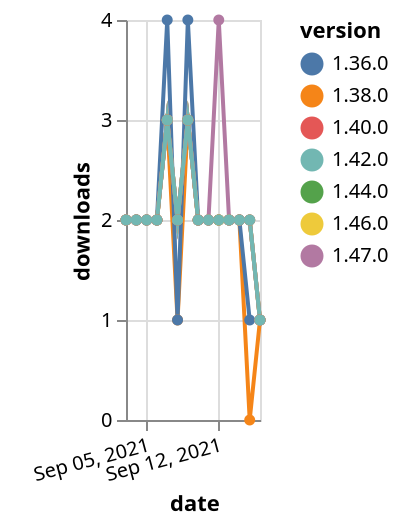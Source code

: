 {"$schema": "https://vega.github.io/schema/vega-lite/v5.json", "description": "A simple bar chart with embedded data.", "data": {"values": [{"date": "2021-09-03", "total": 1636, "delta": 2, "version": "1.44.0"}, {"date": "2021-09-04", "total": 1638, "delta": 2, "version": "1.44.0"}, {"date": "2021-09-05", "total": 1640, "delta": 2, "version": "1.44.0"}, {"date": "2021-09-06", "total": 1642, "delta": 2, "version": "1.44.0"}, {"date": "2021-09-07", "total": 1645, "delta": 3, "version": "1.44.0"}, {"date": "2021-09-08", "total": 1647, "delta": 2, "version": "1.44.0"}, {"date": "2021-09-09", "total": 1650, "delta": 3, "version": "1.44.0"}, {"date": "2021-09-10", "total": 1652, "delta": 2, "version": "1.44.0"}, {"date": "2021-09-11", "total": 1654, "delta": 2, "version": "1.44.0"}, {"date": "2021-09-12", "total": 1656, "delta": 2, "version": "1.44.0"}, {"date": "2021-09-13", "total": 1658, "delta": 2, "version": "1.44.0"}, {"date": "2021-09-14", "total": 1660, "delta": 2, "version": "1.44.0"}, {"date": "2021-09-15", "total": 1662, "delta": 2, "version": "1.44.0"}, {"date": "2021-09-16", "total": 1663, "delta": 1, "version": "1.44.0"}, {"date": "2021-09-03", "total": 2565, "delta": 2, "version": "1.38.0"}, {"date": "2021-09-04", "total": 2567, "delta": 2, "version": "1.38.0"}, {"date": "2021-09-05", "total": 2569, "delta": 2, "version": "1.38.0"}, {"date": "2021-09-06", "total": 2571, "delta": 2, "version": "1.38.0"}, {"date": "2021-09-07", "total": 2574, "delta": 3, "version": "1.38.0"}, {"date": "2021-09-08", "total": 2575, "delta": 1, "version": "1.38.0"}, {"date": "2021-09-09", "total": 2578, "delta": 3, "version": "1.38.0"}, {"date": "2021-09-10", "total": 2580, "delta": 2, "version": "1.38.0"}, {"date": "2021-09-11", "total": 2582, "delta": 2, "version": "1.38.0"}, {"date": "2021-09-12", "total": 2584, "delta": 2, "version": "1.38.0"}, {"date": "2021-09-13", "total": 2586, "delta": 2, "version": "1.38.0"}, {"date": "2021-09-14", "total": 2588, "delta": 2, "version": "1.38.0"}, {"date": "2021-09-15", "total": 2588, "delta": 0, "version": "1.38.0"}, {"date": "2021-09-16", "total": 2589, "delta": 1, "version": "1.38.0"}, {"date": "2021-09-03", "total": 3018, "delta": 2, "version": "1.36.0"}, {"date": "2021-09-04", "total": 3020, "delta": 2, "version": "1.36.0"}, {"date": "2021-09-05", "total": 3022, "delta": 2, "version": "1.36.0"}, {"date": "2021-09-06", "total": 3024, "delta": 2, "version": "1.36.0"}, {"date": "2021-09-07", "total": 3028, "delta": 4, "version": "1.36.0"}, {"date": "2021-09-08", "total": 3029, "delta": 1, "version": "1.36.0"}, {"date": "2021-09-09", "total": 3033, "delta": 4, "version": "1.36.0"}, {"date": "2021-09-10", "total": 3035, "delta": 2, "version": "1.36.0"}, {"date": "2021-09-11", "total": 3037, "delta": 2, "version": "1.36.0"}, {"date": "2021-09-12", "total": 3039, "delta": 2, "version": "1.36.0"}, {"date": "2021-09-13", "total": 3041, "delta": 2, "version": "1.36.0"}, {"date": "2021-09-14", "total": 3043, "delta": 2, "version": "1.36.0"}, {"date": "2021-09-15", "total": 3044, "delta": 1, "version": "1.36.0"}, {"date": "2021-09-16", "total": 3045, "delta": 1, "version": "1.36.0"}, {"date": "2021-09-03", "total": 2247, "delta": 2, "version": "1.40.0"}, {"date": "2021-09-04", "total": 2249, "delta": 2, "version": "1.40.0"}, {"date": "2021-09-05", "total": 2251, "delta": 2, "version": "1.40.0"}, {"date": "2021-09-06", "total": 2253, "delta": 2, "version": "1.40.0"}, {"date": "2021-09-07", "total": 2256, "delta": 3, "version": "1.40.0"}, {"date": "2021-09-08", "total": 2258, "delta": 2, "version": "1.40.0"}, {"date": "2021-09-09", "total": 2261, "delta": 3, "version": "1.40.0"}, {"date": "2021-09-10", "total": 2263, "delta": 2, "version": "1.40.0"}, {"date": "2021-09-11", "total": 2265, "delta": 2, "version": "1.40.0"}, {"date": "2021-09-12", "total": 2267, "delta": 2, "version": "1.40.0"}, {"date": "2021-09-13", "total": 2269, "delta": 2, "version": "1.40.0"}, {"date": "2021-09-14", "total": 2271, "delta": 2, "version": "1.40.0"}, {"date": "2021-09-15", "total": 2273, "delta": 2, "version": "1.40.0"}, {"date": "2021-09-16", "total": 2274, "delta": 1, "version": "1.40.0"}, {"date": "2021-09-03", "total": 1458, "delta": 2, "version": "1.46.0"}, {"date": "2021-09-04", "total": 1460, "delta": 2, "version": "1.46.0"}, {"date": "2021-09-05", "total": 1462, "delta": 2, "version": "1.46.0"}, {"date": "2021-09-06", "total": 1464, "delta": 2, "version": "1.46.0"}, {"date": "2021-09-07", "total": 1467, "delta": 3, "version": "1.46.0"}, {"date": "2021-09-08", "total": 1469, "delta": 2, "version": "1.46.0"}, {"date": "2021-09-09", "total": 1472, "delta": 3, "version": "1.46.0"}, {"date": "2021-09-10", "total": 1474, "delta": 2, "version": "1.46.0"}, {"date": "2021-09-11", "total": 1476, "delta": 2, "version": "1.46.0"}, {"date": "2021-09-12", "total": 1478, "delta": 2, "version": "1.46.0"}, {"date": "2021-09-13", "total": 1480, "delta": 2, "version": "1.46.0"}, {"date": "2021-09-14", "total": 1482, "delta": 2, "version": "1.46.0"}, {"date": "2021-09-15", "total": 1484, "delta": 2, "version": "1.46.0"}, {"date": "2021-09-16", "total": 1485, "delta": 1, "version": "1.46.0"}, {"date": "2021-09-03", "total": 1003, "delta": 2, "version": "1.47.0"}, {"date": "2021-09-04", "total": 1005, "delta": 2, "version": "1.47.0"}, {"date": "2021-09-05", "total": 1007, "delta": 2, "version": "1.47.0"}, {"date": "2021-09-06", "total": 1009, "delta": 2, "version": "1.47.0"}, {"date": "2021-09-07", "total": 1012, "delta": 3, "version": "1.47.0"}, {"date": "2021-09-08", "total": 1014, "delta": 2, "version": "1.47.0"}, {"date": "2021-09-09", "total": 1017, "delta": 3, "version": "1.47.0"}, {"date": "2021-09-10", "total": 1019, "delta": 2, "version": "1.47.0"}, {"date": "2021-09-11", "total": 1021, "delta": 2, "version": "1.47.0"}, {"date": "2021-09-12", "total": 1025, "delta": 4, "version": "1.47.0"}, {"date": "2021-09-13", "total": 1027, "delta": 2, "version": "1.47.0"}, {"date": "2021-09-14", "total": 1029, "delta": 2, "version": "1.47.0"}, {"date": "2021-09-15", "total": 1031, "delta": 2, "version": "1.47.0"}, {"date": "2021-09-16", "total": 1032, "delta": 1, "version": "1.47.0"}, {"date": "2021-09-03", "total": 2021, "delta": 2, "version": "1.42.0"}, {"date": "2021-09-04", "total": 2023, "delta": 2, "version": "1.42.0"}, {"date": "2021-09-05", "total": 2025, "delta": 2, "version": "1.42.0"}, {"date": "2021-09-06", "total": 2027, "delta": 2, "version": "1.42.0"}, {"date": "2021-09-07", "total": 2030, "delta": 3, "version": "1.42.0"}, {"date": "2021-09-08", "total": 2032, "delta": 2, "version": "1.42.0"}, {"date": "2021-09-09", "total": 2035, "delta": 3, "version": "1.42.0"}, {"date": "2021-09-10", "total": 2037, "delta": 2, "version": "1.42.0"}, {"date": "2021-09-11", "total": 2039, "delta": 2, "version": "1.42.0"}, {"date": "2021-09-12", "total": 2041, "delta": 2, "version": "1.42.0"}, {"date": "2021-09-13", "total": 2043, "delta": 2, "version": "1.42.0"}, {"date": "2021-09-14", "total": 2045, "delta": 2, "version": "1.42.0"}, {"date": "2021-09-15", "total": 2047, "delta": 2, "version": "1.42.0"}, {"date": "2021-09-16", "total": 2048, "delta": 1, "version": "1.42.0"}]}, "width": "container", "mark": {"type": "line", "point": {"filled": true}}, "encoding": {"x": {"field": "date", "type": "temporal", "timeUnit": "yearmonthdate", "title": "date", "axis": {"labelAngle": -15}}, "y": {"field": "delta", "type": "quantitative", "title": "downloads"}, "color": {"field": "version", "type": "nominal"}, "tooltip": {"field": "delta"}}}